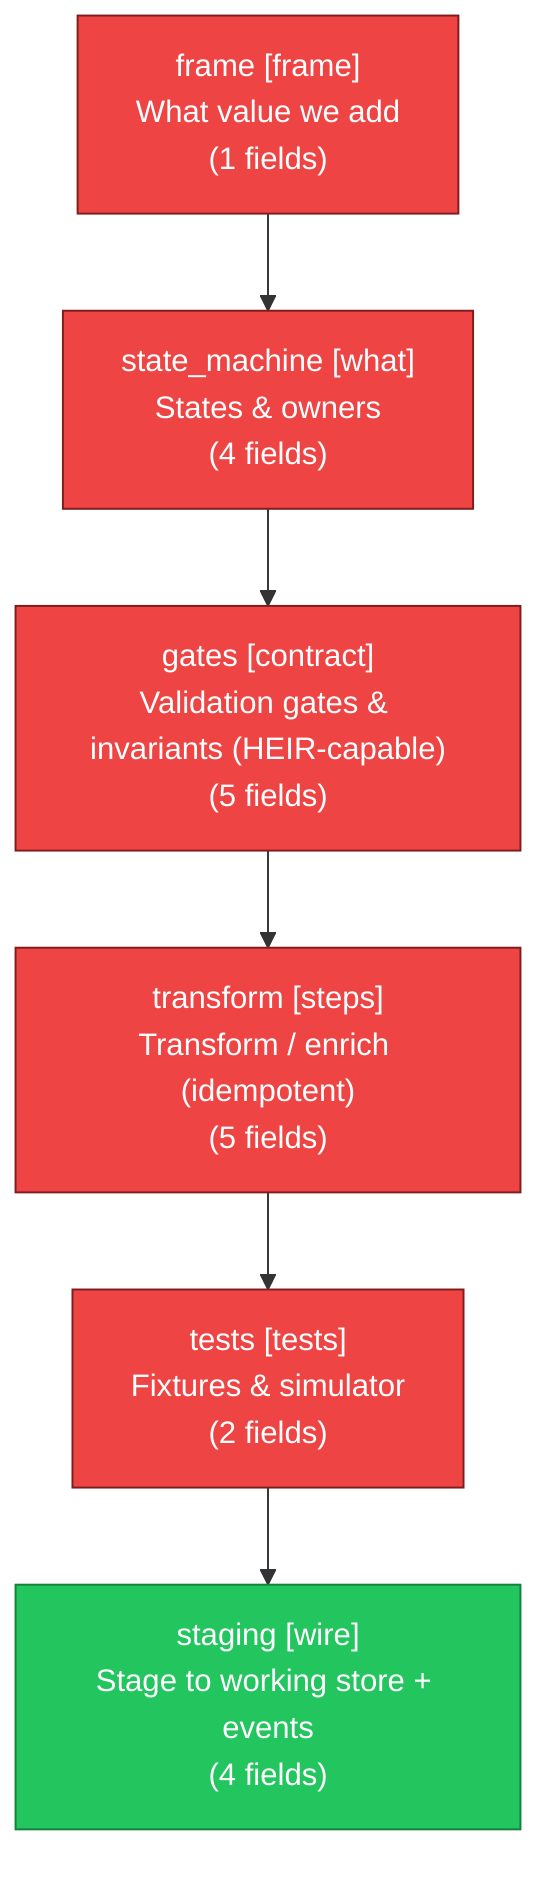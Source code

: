 flowchart TD
    classDef done fill:#22c55e,stroke:#15803d,color:#fff;
    classDef wip fill:#f59e0b,stroke:#b45309,color:#111;
    classDef todo fill:#ef4444,stroke:#7f1d1d,color:#fff;

    middle_frame["frame [frame]<br/>What value we add<br/>(1 fields)"]:::todo
    middle_state_machine["state_machine [what]<br/>States & owners<br/>(4 fields)"]:::todo
    middle_frame --> middle_state_machine
    middle_gates["gates [contract]<br/>Validation gates & invariants (HEIR-capable)<br/>(5 fields)"]:::todo
    middle_state_machine --> middle_gates
    middle_transform["transform [steps]<br/>Transform / enrich (idempotent)<br/>(5 fields)"]:::todo
    middle_gates --> middle_transform
    middle_tests["tests [tests]<br/>Fixtures & simulator<br/>(2 fields)"]:::todo
    middle_transform --> middle_tests
    middle_staging["staging [wire]<br/>Stage to working store + events<br/>(4 fields)"]:::done
    middle_tests --> middle_staging